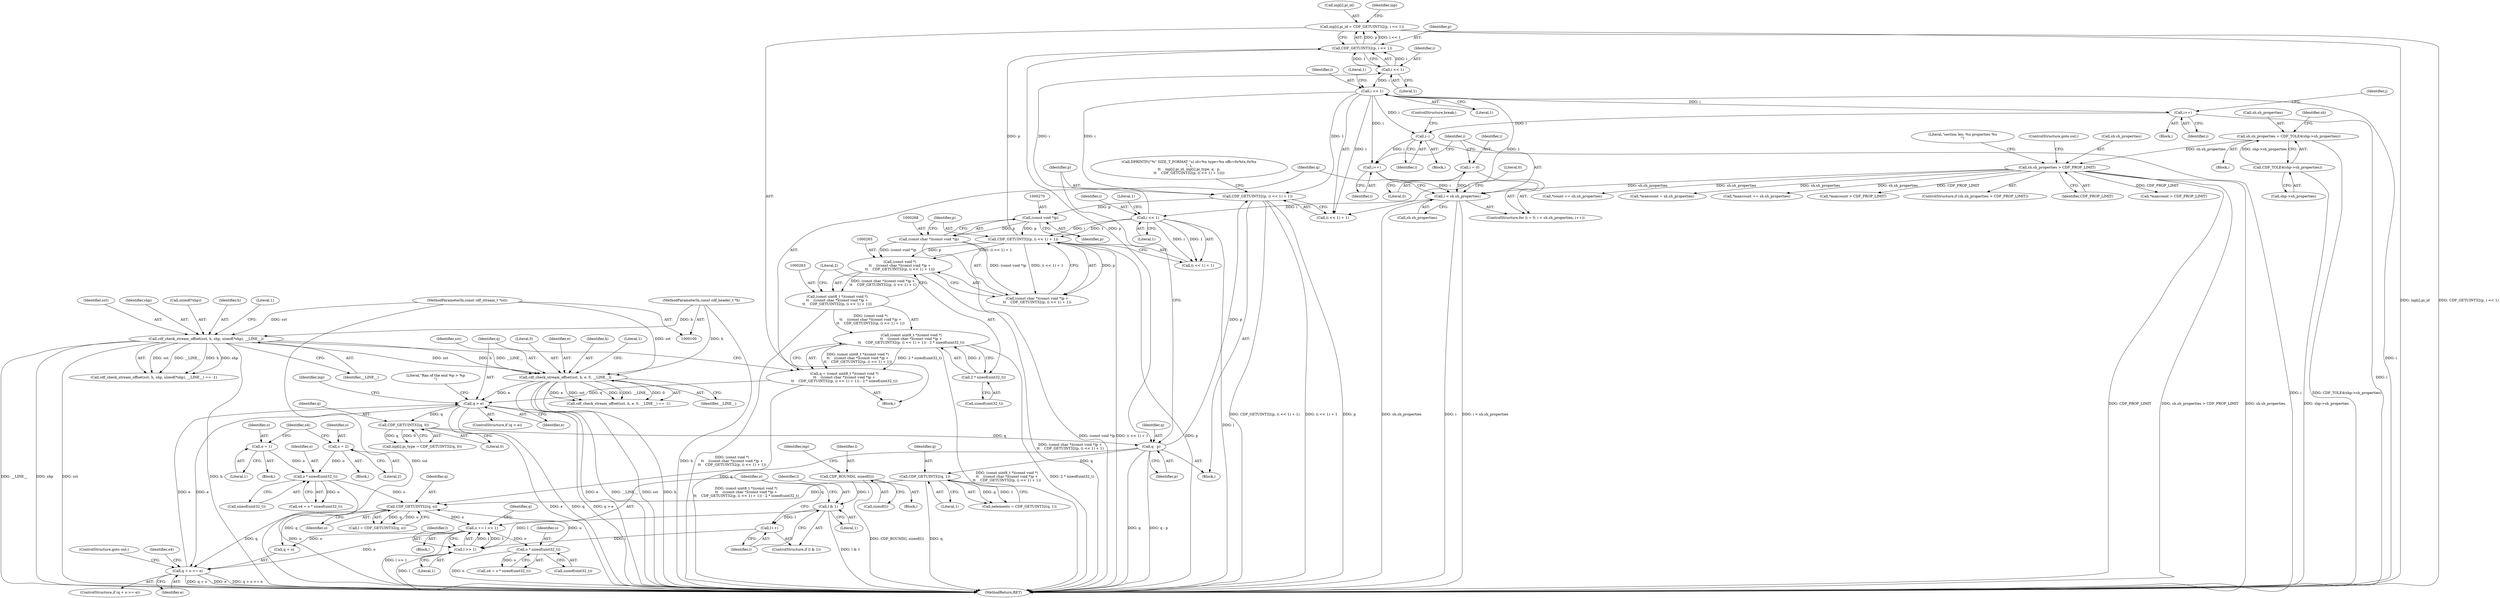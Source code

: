 digraph "0_file_1aec04dbf8a24b8a6ba64c4f74efa0628e36db0b@pointer" {
"1000295" [label="(Call,inp[i].pi_id = CDF_GETUINT32(p, i << 1))"];
"1000301" [label="(Call,CDF_GETUINT32(p, i << 1))"];
"1000272" [label="(Call,CDF_GETUINT32(p, (i << 1) + 1))"];
"1000269" [label="(Call,(const void *)p)"];
"1000336" [label="(Call,CDF_GETUINT32(p, (i << 1) + 1))"];
"1000333" [label="(Call,q - p)"];
"1000312" [label="(Call,CDF_GETUINT32(q, 0))"];
"1000284" [label="(Call,q > e)"];
"1000259" [label="(Call,q = (const uint8_t *)(const void *)\n\t\t    ((const char *)(const void *)p +\n\t\t    CDF_GETUINT32(p, (i << 1) + 1)) - 2 * sizeof(uint32_t))"];
"1000261" [label="(Call,(const uint8_t *)(const void *)\n\t\t    ((const char *)(const void *)p +\n\t\t    CDF_GETUINT32(p, (i << 1) + 1)) - 2 * sizeof(uint32_t))"];
"1000262" [label="(Call,(const uint8_t *)(const void *)\n\t\t    ((const char *)(const void *)p +\n\t\t    CDF_GETUINT32(p, (i << 1) + 1)))"];
"1000264" [label="(Call,(const void *)\n\t\t    ((const char *)(const void *)p +\n\t\t    CDF_GETUINT32(p, (i << 1) + 1)))"];
"1000267" [label="(Call,(const char *)(const void *)p)"];
"1000279" [label="(Call,2 * sizeof(uint32_t))"];
"1000763" [label="(Call,q + o >= e)"];
"1000703" [label="(Call,CDF_GETUINT32(q, o))"];
"1000354" [label="(Call,CDF_GETUINT32(q, 1))"];
"1000771" [label="(Call,o * sizeof(uint32_t))"];
"1000757" [label="(Call,o += l >> 1)"];
"1000759" [label="(Call,l >> 1)"];
"1000752" [label="(Call,l & 1)"];
"1000740" [label="(Call,CDF_ROUND(l, sizeof(l)))"];
"1000755" [label="(Call,l++)"];
"1000370" [label="(Call,o * sizeof(uint32_t))"];
"1000357" [label="(Call,o = 2)"];
"1000365" [label="(Call,o = 1)"];
"1000238" [label="(Call,cdf_check_stream_offset(sst, h, e, 0, __LINE__))"];
"1000138" [label="(Call,cdf_check_stream_offset(sst, h, shp, sizeof(*shp), __LINE__))"];
"1000101" [label="(MethodParameterIn,const cdf_stream_t *sst)"];
"1000102" [label="(MethodParameterIn,const cdf_header_t *h)"];
"1000339" [label="(Call,i << 1)"];
"1000303" [label="(Call,i << 1)"];
"1000275" [label="(Call,i << 1)"];
"1000251" [label="(Call,i < sh.sh_properties)"];
"1000256" [label="(Call,i++)"];
"1000775" [label="(Call,i--)"];
"1000697" [label="(Call,i++)"];
"1000248" [label="(Call,i = 0)"];
"1000177" [label="(Call,sh.sh_properties > CDF_PROP_LIMIT)"];
"1000168" [label="(Call,sh.sh_properties = CDF_TOLE4(shp->sh_properties))"];
"1000172" [label="(Call,CDF_TOLE4(shp->sh_properties))"];
"1000335" [label="(Identifier,p)"];
"1000296" [label="(Call,inp[i].pi_id)"];
"1000257" [label="(Identifier,i)"];
"1000284" [label="(Call,q > e)"];
"1000758" [label="(Identifier,o)"];
"1000756" [label="(Identifier,l)"];
"1000765" [label="(Identifier,q)"];
"1000198" [label="(Call,*maxcount > CDF_PROP_LIMIT)"];
"1000176" [label="(ControlStructure,if (sh.sh_properties > CDF_PROP_LIMIT))"];
"1000337" [label="(Identifier,p)"];
"1000304" [label="(Identifier,i)"];
"1000768" [label="(ControlStructure,goto out;)"];
"1000145" [label="(Identifier,__LINE__)"];
"1000261" [label="(Call,(const uint8_t *)(const void *)\n\t\t    ((const char *)(const void *)p +\n\t\t    CDF_GETUINT32(p, (i << 1) + 1)) - 2 * sizeof(uint32_t))"];
"1000248" [label="(Call,i = 0)"];
"1000697" [label="(Call,i++)"];
"1000181" [label="(Identifier,CDF_PROP_LIMIT)"];
"1000757" [label="(Call,o += l >> 1)"];
"1000340" [label="(Identifier,i)"];
"1000740" [label="(Call,CDF_ROUND(l, sizeof(l)))"];
"1000147" [label="(Literal,1)"];
"1000256" [label="(Call,i++)"];
"1000237" [label="(Call,cdf_check_stream_offset(sst, h, e, 0, __LINE__) == -1)"];
"1000278" [label="(Literal,1)"];
"1000266" [label="(Call,(const char *)(const void *)p +\n\t\t    CDF_GETUINT32(p, (i << 1) + 1))"];
"1000699" [label="(Block,)"];
"1000313" [label="(Identifier,q)"];
"1000369" [label="(Identifier,o4)"];
"1000285" [label="(Identifier,q)"];
"1000752" [label="(Call,l & 1)"];
"1000102" [label="(MethodParameterIn,const cdf_header_t *h)"];
"1000139" [label="(Identifier,sst)"];
"1000742" [label="(Call,sizeof(l))"];
"1000358" [label="(Identifier,o)"];
"1000137" [label="(Call,cdf_check_stream_offset(sst, h, shp, sizeof(*shp), __LINE__) == -1)"];
"1000238" [label="(Call,cdf_check_stream_offset(sst, h, e, 0, __LINE__))"];
"1000739" [label="(Block,)"];
"1000656" [label="(Call,*maxcount > CDF_PROP_LIMIT)"];
"1000239" [label="(Identifier,sst)"];
"1000356" [label="(Literal,1)"];
"1000258" [label="(Block,)"];
"1000772" [label="(Identifier,o)"];
"1000141" [label="(Identifier,shp)"];
"1000251" [label="(Call,i < sh.sh_properties)"];
"1000315" [label="(Call,DPRINTF((\"%\" SIZE_T_FORMAT \"u) id=%x type=%x offs=0x%tx,0x%x\n\", i,\n\t\t    inp[i].pi_id, inp[i].pi_type, q - p,\n\t\t    CDF_GETUINT32(p, (i << 1) + 1))))"];
"1000367" [label="(Literal,1)"];
"1000354" [label="(Call,CDF_GETUINT32(q, 1))"];
"1000336" [label="(Call,CDF_GETUINT32(p, (i << 1) + 1))"];
"1000314" [label="(Literal,0)"];
"1000177" [label="(Call,sh.sh_properties > CDF_PROP_LIMIT)"];
"1000306" [label="(Call,inp[i].pi_type = CDF_GETUINT32(q, 0))"];
"1000365" [label="(Call,o = 1)"];
"1000334" [label="(Identifier,q)"];
"1000755" [label="(Call,l++)"];
"1000267" [label="(Call,(const char *)(const void *)p)"];
"1000703" [label="(Call,CDF_GETUINT32(q, o))"];
"1000762" [label="(ControlStructure,if (q + o >= e))"];
"1000747" [label="(Identifier,inp)"];
"1000395" [label="(Block,)"];
"1000754" [label="(Literal,1)"];
"1000277" [label="(Literal,1)"];
"1000295" [label="(Call,inp[i].pi_id = CDF_GETUINT32(p, i << 1))"];
"1000333" [label="(Call,q - p)"];
"1000833" [label="(Literal,0)"];
"1000264" [label="(Call,(const void *)\n\t\t    ((const char *)(const void *)p +\n\t\t    CDF_GETUINT32(p, (i << 1) + 1)))"];
"1000185" [label="(Literal,\"section len: %u properties %u\n\")"];
"1000761" [label="(Literal,1)"];
"1000242" [label="(Literal,0)"];
"1000332" [label="(Block,)"];
"1000283" [label="(ControlStructure,if (q > e))"];
"1000338" [label="(Call,(i << 1) + 1)"];
"1000352" [label="(Call,nelements = CDF_GETUINT32(q, 1))"];
"1000243" [label="(Identifier,__LINE__)"];
"1000230" [label="(Call,*count += sh.sh_properties)"];
"1000290" [label="(Literal,\"Ran of the end %p > %p\n\")"];
"1000101" [label="(MethodParameterIn,const cdf_stream_t *sst)"];
"1000305" [label="(Literal,1)"];
"1000247" [label="(ControlStructure,for (i = 0; i < sh.sh_properties; i++))"];
"1000249" [label="(Identifier,i)"];
"1000302" [label="(Identifier,p)"];
"1000741" [label="(Identifier,l)"];
"1000769" [label="(Call,o4 = o * sizeof(uint32_t))"];
"1000771" [label="(Call,o * sizeof(uint32_t))"];
"1000253" [label="(Call,sh.sh_properties)"];
"1000342" [label="(Literal,1)"];
"1000182" [label="(ControlStructure,goto out;)"];
"1000753" [label="(Identifier,l)"];
"1000361" [label="(Block,)"];
"1000303" [label="(Call,i << 1)"];
"1000339" [label="(Call,i << 1)"];
"1000351" [label="(Block,)"];
"1000279" [label="(Call,2 * sizeof(uint32_t))"];
"1000767" [label="(Identifier,e)"];
"1000179" [label="(Identifier,sh)"];
"1000250" [label="(Literal,0)"];
"1000355" [label="(Identifier,q)"];
"1000280" [label="(Literal,2)"];
"1000312" [label="(Call,CDF_GETUINT32(q, 0))"];
"1000241" [label="(Identifier,e)"];
"1000240" [label="(Identifier,h)"];
"1000281" [label="(Call,sizeof(uint32_t))"];
"1000260" [label="(Identifier,q)"];
"1000764" [label="(Call,q + o)"];
"1000309" [label="(Identifier,inp)"];
"1000211" [label="(Call,*maxcount = sh.sh_properties)"];
"1000694" [label="(Block,)"];
"1000142" [label="(Call,sizeof(*shp))"];
"1000698" [label="(Identifier,i)"];
"1000169" [label="(Call,sh.sh_properties)"];
"1000368" [label="(Call,o4 = o * sizeof(uint32_t))"];
"1000301" [label="(Call,CDF_GETUINT32(p, i << 1))"];
"1000341" [label="(Literal,1)"];
"1000274" [label="(Call,(i << 1) + 1)"];
"1000692" [label="(Identifier,j)"];
"1000107" [label="(Block,)"];
"1000359" [label="(Literal,2)"];
"1000841" [label="(MethodReturn,RET)"];
"1000763" [label="(Call,q + o >= e)"];
"1000138" [label="(Call,cdf_check_stream_offset(sst, h, shp, sizeof(*shp), __LINE__))"];
"1000701" [label="(Call,l = CDF_GETUINT32(q, o))"];
"1000275" [label="(Call,i << 1)"];
"1000273" [label="(Identifier,p)"];
"1000203" [label="(Call,*maxcount += sh.sh_properties)"];
"1000286" [label="(Identifier,e)"];
"1000262" [label="(Call,(const uint8_t *)(const void *)\n\t\t    ((const char *)(const void *)p +\n\t\t    CDF_GETUINT32(p, (i << 1) + 1)))"];
"1000357" [label="(Call,o = 2)"];
"1000366" [label="(Identifier,o)"];
"1000773" [label="(Call,sizeof(uint32_t))"];
"1000760" [label="(Identifier,l)"];
"1000759" [label="(Call,l >> 1)"];
"1000173" [label="(Call,shp->sh_properties)"];
"1000245" [label="(Literal,1)"];
"1000776" [label="(Identifier,i)"];
"1000372" [label="(Call,sizeof(uint32_t))"];
"1000272" [label="(Call,CDF_GETUINT32(p, (i << 1) + 1))"];
"1000271" [label="(Identifier,p)"];
"1000269" [label="(Call,(const void *)p)"];
"1000777" [label="(ControlStructure,break;)"];
"1000298" [label="(Identifier,inp)"];
"1000770" [label="(Identifier,o4)"];
"1000370" [label="(Call,o * sizeof(uint32_t))"];
"1000371" [label="(Identifier,o)"];
"1000751" [label="(ControlStructure,if (l & 1))"];
"1000775" [label="(Call,i--)"];
"1000704" [label="(Identifier,q)"];
"1000705" [label="(Identifier,o)"];
"1000259" [label="(Call,q = (const uint8_t *)(const void *)\n\t\t    ((const char *)(const void *)p +\n\t\t    CDF_GETUINT32(p, (i << 1) + 1)) - 2 * sizeof(uint32_t))"];
"1000178" [label="(Call,sh.sh_properties)"];
"1000252" [label="(Identifier,i)"];
"1000140" [label="(Identifier,h)"];
"1000276" [label="(Identifier,i)"];
"1000168" [label="(Call,sh.sh_properties = CDF_TOLE4(shp->sh_properties))"];
"1000172" [label="(Call,CDF_TOLE4(shp->sh_properties))"];
"1000295" -> "1000258"  [label="AST: "];
"1000295" -> "1000301"  [label="CFG: "];
"1000296" -> "1000295"  [label="AST: "];
"1000301" -> "1000295"  [label="AST: "];
"1000309" -> "1000295"  [label="CFG: "];
"1000295" -> "1000841"  [label="DDG: inp[i].pi_id"];
"1000295" -> "1000841"  [label="DDG: CDF_GETUINT32(p, i << 1)"];
"1000301" -> "1000295"  [label="DDG: p"];
"1000301" -> "1000295"  [label="DDG: i << 1"];
"1000301" -> "1000303"  [label="CFG: "];
"1000302" -> "1000301"  [label="AST: "];
"1000303" -> "1000301"  [label="AST: "];
"1000272" -> "1000301"  [label="DDG: p"];
"1000303" -> "1000301"  [label="DDG: i"];
"1000303" -> "1000301"  [label="DDG: 1"];
"1000301" -> "1000333"  [label="DDG: p"];
"1000272" -> "1000266"  [label="AST: "];
"1000272" -> "1000274"  [label="CFG: "];
"1000273" -> "1000272"  [label="AST: "];
"1000274" -> "1000272"  [label="AST: "];
"1000266" -> "1000272"  [label="CFG: "];
"1000272" -> "1000841"  [label="DDG: (i << 1) + 1"];
"1000272" -> "1000841"  [label="DDG: p"];
"1000272" -> "1000264"  [label="DDG: p"];
"1000272" -> "1000264"  [label="DDG: (i << 1) + 1"];
"1000272" -> "1000266"  [label="DDG: p"];
"1000272" -> "1000266"  [label="DDG: (i << 1) + 1"];
"1000269" -> "1000272"  [label="DDG: p"];
"1000275" -> "1000272"  [label="DDG: i"];
"1000275" -> "1000272"  [label="DDG: 1"];
"1000269" -> "1000267"  [label="AST: "];
"1000269" -> "1000271"  [label="CFG: "];
"1000270" -> "1000269"  [label="AST: "];
"1000271" -> "1000269"  [label="AST: "];
"1000267" -> "1000269"  [label="CFG: "];
"1000269" -> "1000267"  [label="DDG: p"];
"1000336" -> "1000269"  [label="DDG: p"];
"1000336" -> "1000332"  [label="AST: "];
"1000336" -> "1000338"  [label="CFG: "];
"1000337" -> "1000336"  [label="AST: "];
"1000338" -> "1000336"  [label="AST: "];
"1000315" -> "1000336"  [label="CFG: "];
"1000336" -> "1000841"  [label="DDG: CDF_GETUINT32(p, (i << 1) + 1)"];
"1000336" -> "1000841"  [label="DDG: (i << 1) + 1"];
"1000336" -> "1000841"  [label="DDG: p"];
"1000333" -> "1000336"  [label="DDG: p"];
"1000339" -> "1000336"  [label="DDG: i"];
"1000339" -> "1000336"  [label="DDG: 1"];
"1000333" -> "1000332"  [label="AST: "];
"1000333" -> "1000335"  [label="CFG: "];
"1000334" -> "1000333"  [label="AST: "];
"1000335" -> "1000333"  [label="AST: "];
"1000337" -> "1000333"  [label="CFG: "];
"1000333" -> "1000841"  [label="DDG: q"];
"1000333" -> "1000841"  [label="DDG: q - p"];
"1000312" -> "1000333"  [label="DDG: q"];
"1000333" -> "1000354"  [label="DDG: q"];
"1000333" -> "1000703"  [label="DDG: q"];
"1000312" -> "1000306"  [label="AST: "];
"1000312" -> "1000314"  [label="CFG: "];
"1000313" -> "1000312"  [label="AST: "];
"1000314" -> "1000312"  [label="AST: "];
"1000306" -> "1000312"  [label="CFG: "];
"1000312" -> "1000306"  [label="DDG: q"];
"1000312" -> "1000306"  [label="DDG: 0"];
"1000284" -> "1000312"  [label="DDG: q"];
"1000284" -> "1000283"  [label="AST: "];
"1000284" -> "1000286"  [label="CFG: "];
"1000285" -> "1000284"  [label="AST: "];
"1000286" -> "1000284"  [label="AST: "];
"1000290" -> "1000284"  [label="CFG: "];
"1000298" -> "1000284"  [label="CFG: "];
"1000284" -> "1000841"  [label="DDG: e"];
"1000284" -> "1000841"  [label="DDG: q"];
"1000284" -> "1000841"  [label="DDG: q > e"];
"1000259" -> "1000284"  [label="DDG: q"];
"1000763" -> "1000284"  [label="DDG: e"];
"1000238" -> "1000284"  [label="DDG: e"];
"1000284" -> "1000763"  [label="DDG: e"];
"1000259" -> "1000258"  [label="AST: "];
"1000259" -> "1000261"  [label="CFG: "];
"1000260" -> "1000259"  [label="AST: "];
"1000261" -> "1000259"  [label="AST: "];
"1000285" -> "1000259"  [label="CFG: "];
"1000259" -> "1000841"  [label="DDG: (const uint8_t *)(const void *)\n\t\t    ((const char *)(const void *)p +\n\t\t    CDF_GETUINT32(p, (i << 1) + 1)) - 2 * sizeof(uint32_t)"];
"1000261" -> "1000259"  [label="DDG: (const uint8_t *)(const void *)\n\t\t    ((const char *)(const void *)p +\n\t\t    CDF_GETUINT32(p, (i << 1) + 1))"];
"1000261" -> "1000259"  [label="DDG: 2 * sizeof(uint32_t)"];
"1000261" -> "1000279"  [label="CFG: "];
"1000262" -> "1000261"  [label="AST: "];
"1000279" -> "1000261"  [label="AST: "];
"1000261" -> "1000841"  [label="DDG: (const uint8_t *)(const void *)\n\t\t    ((const char *)(const void *)p +\n\t\t    CDF_GETUINT32(p, (i << 1) + 1))"];
"1000261" -> "1000841"  [label="DDG: 2 * sizeof(uint32_t)"];
"1000262" -> "1000261"  [label="DDG: (const void *)\n\t\t    ((const char *)(const void *)p +\n\t\t    CDF_GETUINT32(p, (i << 1) + 1))"];
"1000279" -> "1000261"  [label="DDG: 2"];
"1000262" -> "1000264"  [label="CFG: "];
"1000263" -> "1000262"  [label="AST: "];
"1000264" -> "1000262"  [label="AST: "];
"1000280" -> "1000262"  [label="CFG: "];
"1000262" -> "1000841"  [label="DDG: (const void *)\n\t\t    ((const char *)(const void *)p +\n\t\t    CDF_GETUINT32(p, (i << 1) + 1))"];
"1000264" -> "1000262"  [label="DDG: (const char *)(const void *)p +\n\t\t    CDF_GETUINT32(p, (i << 1) + 1)"];
"1000264" -> "1000266"  [label="CFG: "];
"1000265" -> "1000264"  [label="AST: "];
"1000266" -> "1000264"  [label="AST: "];
"1000264" -> "1000841"  [label="DDG: (const char *)(const void *)p +\n\t\t    CDF_GETUINT32(p, (i << 1) + 1)"];
"1000267" -> "1000264"  [label="DDG: (const void *)p"];
"1000267" -> "1000266"  [label="AST: "];
"1000268" -> "1000267"  [label="AST: "];
"1000273" -> "1000267"  [label="CFG: "];
"1000267" -> "1000841"  [label="DDG: (const void *)p"];
"1000267" -> "1000266"  [label="DDG: (const void *)p"];
"1000279" -> "1000281"  [label="CFG: "];
"1000280" -> "1000279"  [label="AST: "];
"1000281" -> "1000279"  [label="AST: "];
"1000763" -> "1000762"  [label="AST: "];
"1000763" -> "1000767"  [label="CFG: "];
"1000764" -> "1000763"  [label="AST: "];
"1000767" -> "1000763"  [label="AST: "];
"1000768" -> "1000763"  [label="CFG: "];
"1000770" -> "1000763"  [label="CFG: "];
"1000763" -> "1000841"  [label="DDG: e"];
"1000763" -> "1000841"  [label="DDG: q + o >= e"];
"1000763" -> "1000841"  [label="DDG: q + o"];
"1000703" -> "1000763"  [label="DDG: q"];
"1000757" -> "1000763"  [label="DDG: o"];
"1000703" -> "1000701"  [label="AST: "];
"1000703" -> "1000705"  [label="CFG: "];
"1000704" -> "1000703"  [label="AST: "];
"1000705" -> "1000703"  [label="AST: "];
"1000701" -> "1000703"  [label="CFG: "];
"1000703" -> "1000701"  [label="DDG: q"];
"1000703" -> "1000701"  [label="DDG: o"];
"1000354" -> "1000703"  [label="DDG: q"];
"1000771" -> "1000703"  [label="DDG: o"];
"1000370" -> "1000703"  [label="DDG: o"];
"1000703" -> "1000757"  [label="DDG: o"];
"1000703" -> "1000764"  [label="DDG: q"];
"1000354" -> "1000352"  [label="AST: "];
"1000354" -> "1000356"  [label="CFG: "];
"1000355" -> "1000354"  [label="AST: "];
"1000356" -> "1000354"  [label="AST: "];
"1000352" -> "1000354"  [label="CFG: "];
"1000354" -> "1000841"  [label="DDG: q"];
"1000354" -> "1000352"  [label="DDG: q"];
"1000354" -> "1000352"  [label="DDG: 1"];
"1000771" -> "1000769"  [label="AST: "];
"1000771" -> "1000773"  [label="CFG: "];
"1000772" -> "1000771"  [label="AST: "];
"1000773" -> "1000771"  [label="AST: "];
"1000769" -> "1000771"  [label="CFG: "];
"1000771" -> "1000841"  [label="DDG: o"];
"1000771" -> "1000769"  [label="DDG: o"];
"1000757" -> "1000771"  [label="DDG: o"];
"1000757" -> "1000699"  [label="AST: "];
"1000757" -> "1000759"  [label="CFG: "];
"1000758" -> "1000757"  [label="AST: "];
"1000759" -> "1000757"  [label="AST: "];
"1000765" -> "1000757"  [label="CFG: "];
"1000757" -> "1000841"  [label="DDG: l >> 1"];
"1000759" -> "1000757"  [label="DDG: l"];
"1000759" -> "1000757"  [label="DDG: 1"];
"1000757" -> "1000764"  [label="DDG: o"];
"1000759" -> "1000761"  [label="CFG: "];
"1000760" -> "1000759"  [label="AST: "];
"1000761" -> "1000759"  [label="AST: "];
"1000759" -> "1000841"  [label="DDG: l"];
"1000752" -> "1000759"  [label="DDG: l"];
"1000755" -> "1000759"  [label="DDG: l"];
"1000752" -> "1000751"  [label="AST: "];
"1000752" -> "1000754"  [label="CFG: "];
"1000753" -> "1000752"  [label="AST: "];
"1000754" -> "1000752"  [label="AST: "];
"1000756" -> "1000752"  [label="CFG: "];
"1000758" -> "1000752"  [label="CFG: "];
"1000752" -> "1000841"  [label="DDG: l & 1"];
"1000740" -> "1000752"  [label="DDG: l"];
"1000752" -> "1000755"  [label="DDG: l"];
"1000740" -> "1000739"  [label="AST: "];
"1000740" -> "1000742"  [label="CFG: "];
"1000741" -> "1000740"  [label="AST: "];
"1000742" -> "1000740"  [label="AST: "];
"1000747" -> "1000740"  [label="CFG: "];
"1000740" -> "1000841"  [label="DDG: CDF_ROUND(l, sizeof(l))"];
"1000755" -> "1000751"  [label="AST: "];
"1000755" -> "1000756"  [label="CFG: "];
"1000756" -> "1000755"  [label="AST: "];
"1000758" -> "1000755"  [label="CFG: "];
"1000370" -> "1000368"  [label="AST: "];
"1000370" -> "1000372"  [label="CFG: "];
"1000371" -> "1000370"  [label="AST: "];
"1000372" -> "1000370"  [label="AST: "];
"1000368" -> "1000370"  [label="CFG: "];
"1000370" -> "1000841"  [label="DDG: o"];
"1000370" -> "1000368"  [label="DDG: o"];
"1000357" -> "1000370"  [label="DDG: o"];
"1000365" -> "1000370"  [label="DDG: o"];
"1000357" -> "1000351"  [label="AST: "];
"1000357" -> "1000359"  [label="CFG: "];
"1000358" -> "1000357"  [label="AST: "];
"1000359" -> "1000357"  [label="AST: "];
"1000369" -> "1000357"  [label="CFG: "];
"1000365" -> "1000361"  [label="AST: "];
"1000365" -> "1000367"  [label="CFG: "];
"1000366" -> "1000365"  [label="AST: "];
"1000367" -> "1000365"  [label="AST: "];
"1000369" -> "1000365"  [label="CFG: "];
"1000238" -> "1000237"  [label="AST: "];
"1000238" -> "1000243"  [label="CFG: "];
"1000239" -> "1000238"  [label="AST: "];
"1000240" -> "1000238"  [label="AST: "];
"1000241" -> "1000238"  [label="AST: "];
"1000242" -> "1000238"  [label="AST: "];
"1000243" -> "1000238"  [label="AST: "];
"1000245" -> "1000238"  [label="CFG: "];
"1000238" -> "1000841"  [label="DDG: sst"];
"1000238" -> "1000841"  [label="DDG: h"];
"1000238" -> "1000841"  [label="DDG: e"];
"1000238" -> "1000841"  [label="DDG: __LINE__"];
"1000238" -> "1000237"  [label="DDG: e"];
"1000238" -> "1000237"  [label="DDG: sst"];
"1000238" -> "1000237"  [label="DDG: h"];
"1000238" -> "1000237"  [label="DDG: __LINE__"];
"1000238" -> "1000237"  [label="DDG: 0"];
"1000138" -> "1000238"  [label="DDG: sst"];
"1000138" -> "1000238"  [label="DDG: h"];
"1000138" -> "1000238"  [label="DDG: __LINE__"];
"1000101" -> "1000238"  [label="DDG: sst"];
"1000102" -> "1000238"  [label="DDG: h"];
"1000138" -> "1000137"  [label="AST: "];
"1000138" -> "1000145"  [label="CFG: "];
"1000139" -> "1000138"  [label="AST: "];
"1000140" -> "1000138"  [label="AST: "];
"1000141" -> "1000138"  [label="AST: "];
"1000142" -> "1000138"  [label="AST: "];
"1000145" -> "1000138"  [label="AST: "];
"1000147" -> "1000138"  [label="CFG: "];
"1000138" -> "1000841"  [label="DDG: shp"];
"1000138" -> "1000841"  [label="DDG: sst"];
"1000138" -> "1000841"  [label="DDG: h"];
"1000138" -> "1000841"  [label="DDG: __LINE__"];
"1000138" -> "1000137"  [label="DDG: sst"];
"1000138" -> "1000137"  [label="DDG: __LINE__"];
"1000138" -> "1000137"  [label="DDG: h"];
"1000138" -> "1000137"  [label="DDG: shp"];
"1000101" -> "1000138"  [label="DDG: sst"];
"1000102" -> "1000138"  [label="DDG: h"];
"1000101" -> "1000100"  [label="AST: "];
"1000101" -> "1000841"  [label="DDG: sst"];
"1000102" -> "1000100"  [label="AST: "];
"1000102" -> "1000841"  [label="DDG: h"];
"1000339" -> "1000338"  [label="AST: "];
"1000339" -> "1000341"  [label="CFG: "];
"1000340" -> "1000339"  [label="AST: "];
"1000341" -> "1000339"  [label="AST: "];
"1000342" -> "1000339"  [label="CFG: "];
"1000339" -> "1000841"  [label="DDG: i"];
"1000339" -> "1000256"  [label="DDG: i"];
"1000339" -> "1000338"  [label="DDG: i"];
"1000339" -> "1000338"  [label="DDG: 1"];
"1000303" -> "1000339"  [label="DDG: i"];
"1000339" -> "1000697"  [label="DDG: i"];
"1000339" -> "1000775"  [label="DDG: i"];
"1000303" -> "1000305"  [label="CFG: "];
"1000304" -> "1000303"  [label="AST: "];
"1000305" -> "1000303"  [label="AST: "];
"1000275" -> "1000303"  [label="DDG: i"];
"1000275" -> "1000274"  [label="AST: "];
"1000275" -> "1000277"  [label="CFG: "];
"1000276" -> "1000275"  [label="AST: "];
"1000277" -> "1000275"  [label="AST: "];
"1000278" -> "1000275"  [label="CFG: "];
"1000275" -> "1000841"  [label="DDG: i"];
"1000275" -> "1000274"  [label="DDG: i"];
"1000275" -> "1000274"  [label="DDG: 1"];
"1000251" -> "1000275"  [label="DDG: i"];
"1000251" -> "1000247"  [label="AST: "];
"1000251" -> "1000253"  [label="CFG: "];
"1000252" -> "1000251"  [label="AST: "];
"1000253" -> "1000251"  [label="AST: "];
"1000260" -> "1000251"  [label="CFG: "];
"1000833" -> "1000251"  [label="CFG: "];
"1000251" -> "1000841"  [label="DDG: i < sh.sh_properties"];
"1000251" -> "1000841"  [label="DDG: sh.sh_properties"];
"1000251" -> "1000841"  [label="DDG: i"];
"1000256" -> "1000251"  [label="DDG: i"];
"1000248" -> "1000251"  [label="DDG: i"];
"1000177" -> "1000251"  [label="DDG: sh.sh_properties"];
"1000256" -> "1000247"  [label="AST: "];
"1000256" -> "1000257"  [label="CFG: "];
"1000257" -> "1000256"  [label="AST: "];
"1000252" -> "1000256"  [label="CFG: "];
"1000775" -> "1000256"  [label="DDG: i"];
"1000775" -> "1000395"  [label="AST: "];
"1000775" -> "1000776"  [label="CFG: "];
"1000776" -> "1000775"  [label="AST: "];
"1000777" -> "1000775"  [label="CFG: "];
"1000775" -> "1000841"  [label="DDG: i"];
"1000697" -> "1000775"  [label="DDG: i"];
"1000697" -> "1000694"  [label="AST: "];
"1000697" -> "1000698"  [label="CFG: "];
"1000698" -> "1000697"  [label="AST: "];
"1000692" -> "1000697"  [label="CFG: "];
"1000697" -> "1000841"  [label="DDG: i"];
"1000248" -> "1000247"  [label="AST: "];
"1000248" -> "1000250"  [label="CFG: "];
"1000249" -> "1000248"  [label="AST: "];
"1000250" -> "1000248"  [label="AST: "];
"1000252" -> "1000248"  [label="CFG: "];
"1000177" -> "1000176"  [label="AST: "];
"1000177" -> "1000181"  [label="CFG: "];
"1000178" -> "1000177"  [label="AST: "];
"1000181" -> "1000177"  [label="AST: "];
"1000182" -> "1000177"  [label="CFG: "];
"1000185" -> "1000177"  [label="CFG: "];
"1000177" -> "1000841"  [label="DDG: sh.sh_properties"];
"1000177" -> "1000841"  [label="DDG: CDF_PROP_LIMIT"];
"1000177" -> "1000841"  [label="DDG: sh.sh_properties > CDF_PROP_LIMIT"];
"1000168" -> "1000177"  [label="DDG: sh.sh_properties"];
"1000177" -> "1000198"  [label="DDG: CDF_PROP_LIMIT"];
"1000177" -> "1000203"  [label="DDG: sh.sh_properties"];
"1000177" -> "1000211"  [label="DDG: sh.sh_properties"];
"1000177" -> "1000230"  [label="DDG: sh.sh_properties"];
"1000177" -> "1000656"  [label="DDG: CDF_PROP_LIMIT"];
"1000168" -> "1000107"  [label="AST: "];
"1000168" -> "1000172"  [label="CFG: "];
"1000169" -> "1000168"  [label="AST: "];
"1000172" -> "1000168"  [label="AST: "];
"1000179" -> "1000168"  [label="CFG: "];
"1000168" -> "1000841"  [label="DDG: CDF_TOLE4(shp->sh_properties)"];
"1000172" -> "1000168"  [label="DDG: shp->sh_properties"];
"1000172" -> "1000173"  [label="CFG: "];
"1000173" -> "1000172"  [label="AST: "];
"1000172" -> "1000841"  [label="DDG: shp->sh_properties"];
}
